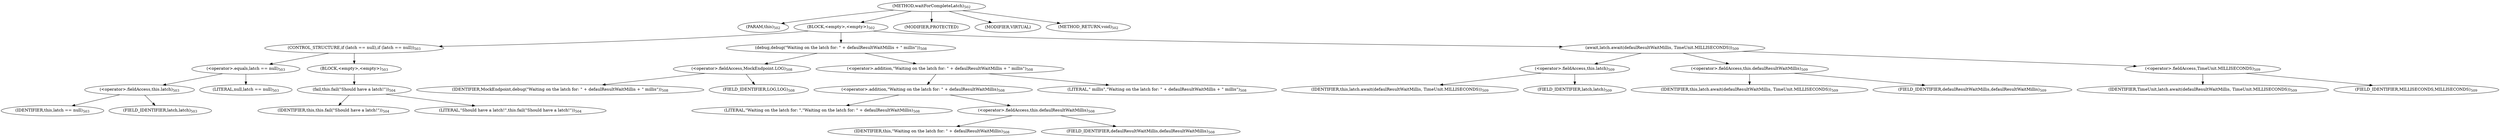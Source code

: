 digraph "waitForCompleteLatch" {  
"1349" [label = <(METHOD,waitForCompleteLatch)<SUB>502</SUB>> ]
"82" [label = <(PARAM,this)<SUB>502</SUB>> ]
"1350" [label = <(BLOCK,&lt;empty&gt;,&lt;empty&gt;)<SUB>502</SUB>> ]
"1351" [label = <(CONTROL_STRUCTURE,if (latch == null),if (latch == null))<SUB>503</SUB>> ]
"1352" [label = <(&lt;operator&gt;.equals,latch == null)<SUB>503</SUB>> ]
"1353" [label = <(&lt;operator&gt;.fieldAccess,this.latch)<SUB>503</SUB>> ]
"1354" [label = <(IDENTIFIER,this,latch == null)<SUB>503</SUB>> ]
"1355" [label = <(FIELD_IDENTIFIER,latch,latch)<SUB>503</SUB>> ]
"1356" [label = <(LITERAL,null,latch == null)<SUB>503</SUB>> ]
"1357" [label = <(BLOCK,&lt;empty&gt;,&lt;empty&gt;)<SUB>503</SUB>> ]
"1358" [label = <(fail,this.fail(&quot;Should have a latch!&quot;))<SUB>504</SUB>> ]
"81" [label = <(IDENTIFIER,this,this.fail(&quot;Should have a latch!&quot;))<SUB>504</SUB>> ]
"1359" [label = <(LITERAL,&quot;Should have a latch!&quot;,this.fail(&quot;Should have a latch!&quot;))<SUB>504</SUB>> ]
"1360" [label = <(debug,debug(&quot;Waiting on the latch for: &quot; + defaulResultWaitMillis + &quot; millis&quot;))<SUB>508</SUB>> ]
"1361" [label = <(&lt;operator&gt;.fieldAccess,MockEndpoint.LOG)<SUB>508</SUB>> ]
"1362" [label = <(IDENTIFIER,MockEndpoint,debug(&quot;Waiting on the latch for: &quot; + defaulResultWaitMillis + &quot; millis&quot;))<SUB>508</SUB>> ]
"1363" [label = <(FIELD_IDENTIFIER,LOG,LOG)<SUB>508</SUB>> ]
"1364" [label = <(&lt;operator&gt;.addition,&quot;Waiting on the latch for: &quot; + defaulResultWaitMillis + &quot; millis&quot;)<SUB>508</SUB>> ]
"1365" [label = <(&lt;operator&gt;.addition,&quot;Waiting on the latch for: &quot; + defaulResultWaitMillis)<SUB>508</SUB>> ]
"1366" [label = <(LITERAL,&quot;Waiting on the latch for: &quot;,&quot;Waiting on the latch for: &quot; + defaulResultWaitMillis)<SUB>508</SUB>> ]
"1367" [label = <(&lt;operator&gt;.fieldAccess,this.defaulResultWaitMillis)<SUB>508</SUB>> ]
"1368" [label = <(IDENTIFIER,this,&quot;Waiting on the latch for: &quot; + defaulResultWaitMillis)<SUB>508</SUB>> ]
"1369" [label = <(FIELD_IDENTIFIER,defaulResultWaitMillis,defaulResultWaitMillis)<SUB>508</SUB>> ]
"1370" [label = <(LITERAL,&quot; millis&quot;,&quot;Waiting on the latch for: &quot; + defaulResultWaitMillis + &quot; millis&quot;)<SUB>508</SUB>> ]
"1371" [label = <(await,latch.await(defaulResultWaitMillis, TimeUnit.MILLISECONDS))<SUB>509</SUB>> ]
"1372" [label = <(&lt;operator&gt;.fieldAccess,this.latch)<SUB>509</SUB>> ]
"1373" [label = <(IDENTIFIER,this,latch.await(defaulResultWaitMillis, TimeUnit.MILLISECONDS))<SUB>509</SUB>> ]
"1374" [label = <(FIELD_IDENTIFIER,latch,latch)<SUB>509</SUB>> ]
"1375" [label = <(&lt;operator&gt;.fieldAccess,this.defaulResultWaitMillis)<SUB>509</SUB>> ]
"1376" [label = <(IDENTIFIER,this,latch.await(defaulResultWaitMillis, TimeUnit.MILLISECONDS))<SUB>509</SUB>> ]
"1377" [label = <(FIELD_IDENTIFIER,defaulResultWaitMillis,defaulResultWaitMillis)<SUB>509</SUB>> ]
"1378" [label = <(&lt;operator&gt;.fieldAccess,TimeUnit.MILLISECONDS)<SUB>509</SUB>> ]
"1379" [label = <(IDENTIFIER,TimeUnit,latch.await(defaulResultWaitMillis, TimeUnit.MILLISECONDS))<SUB>509</SUB>> ]
"1380" [label = <(FIELD_IDENTIFIER,MILLISECONDS,MILLISECONDS)<SUB>509</SUB>> ]
"1381" [label = <(MODIFIER,PROTECTED)> ]
"1382" [label = <(MODIFIER,VIRTUAL)> ]
"1383" [label = <(METHOD_RETURN,void)<SUB>502</SUB>> ]
  "1349" -> "82" 
  "1349" -> "1350" 
  "1349" -> "1381" 
  "1349" -> "1382" 
  "1349" -> "1383" 
  "1350" -> "1351" 
  "1350" -> "1360" 
  "1350" -> "1371" 
  "1351" -> "1352" 
  "1351" -> "1357" 
  "1352" -> "1353" 
  "1352" -> "1356" 
  "1353" -> "1354" 
  "1353" -> "1355" 
  "1357" -> "1358" 
  "1358" -> "81" 
  "1358" -> "1359" 
  "1360" -> "1361" 
  "1360" -> "1364" 
  "1361" -> "1362" 
  "1361" -> "1363" 
  "1364" -> "1365" 
  "1364" -> "1370" 
  "1365" -> "1366" 
  "1365" -> "1367" 
  "1367" -> "1368" 
  "1367" -> "1369" 
  "1371" -> "1372" 
  "1371" -> "1375" 
  "1371" -> "1378" 
  "1372" -> "1373" 
  "1372" -> "1374" 
  "1375" -> "1376" 
  "1375" -> "1377" 
  "1378" -> "1379" 
  "1378" -> "1380" 
}

